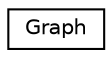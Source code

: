 digraph "Representação gráfica da hiearquia da classe"
{
  edge [fontname="Helvetica",fontsize="10",labelfontname="Helvetica",labelfontsize="10"];
  node [fontname="Helvetica",fontsize="10",shape=record];
  rankdir="LR";
  Node0 [label="Graph",height=0.2,width=0.4,color="black", fillcolor="white", style="filled",URL="$classGraph.html"];
}

